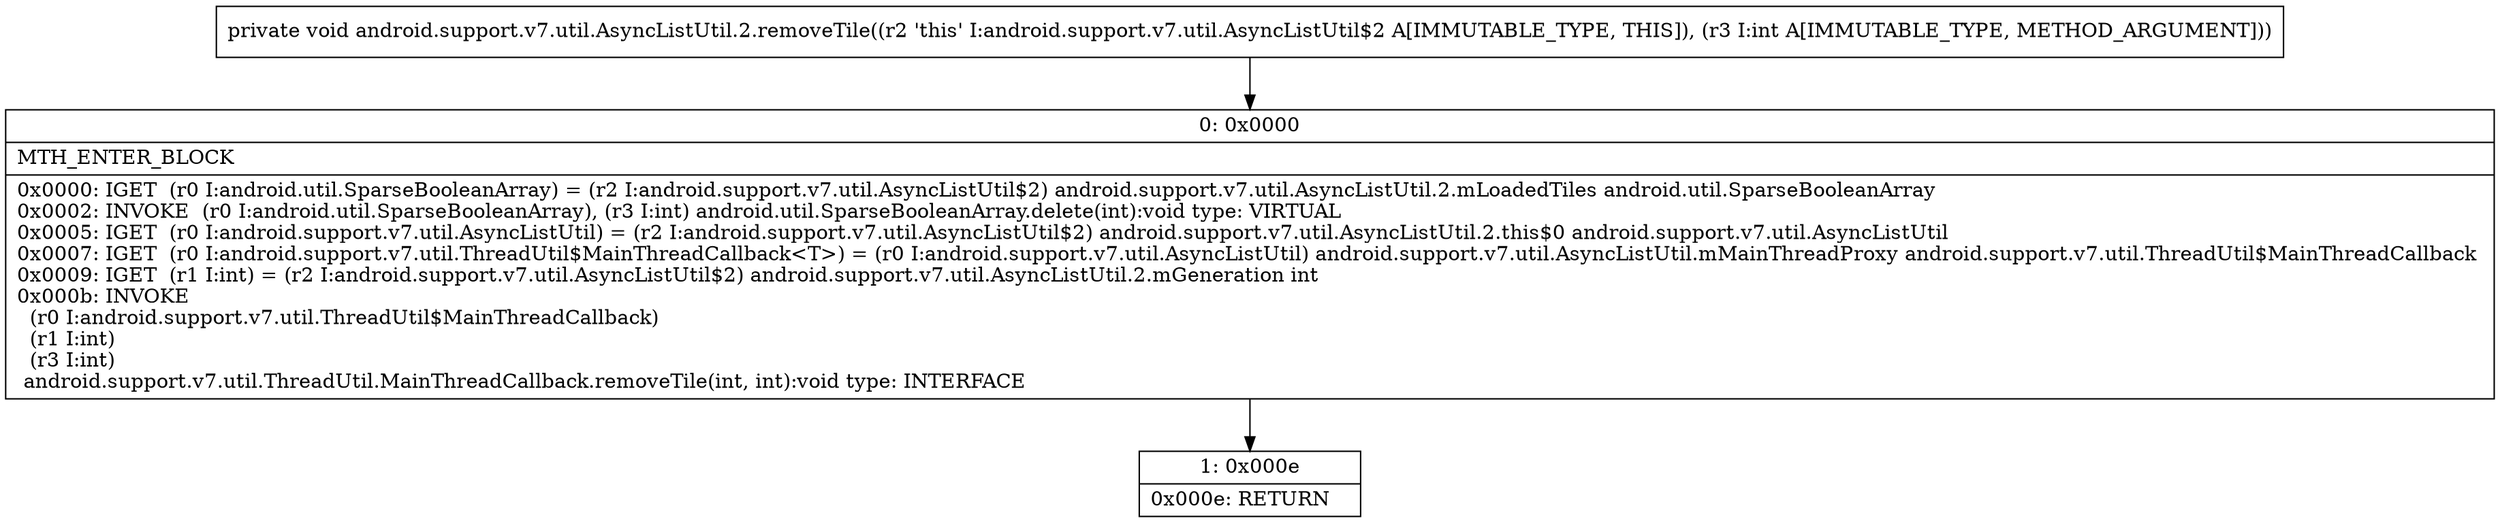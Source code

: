 digraph "CFG forandroid.support.v7.util.AsyncListUtil.2.removeTile(I)V" {
Node_0 [shape=record,label="{0\:\ 0x0000|MTH_ENTER_BLOCK\l|0x0000: IGET  (r0 I:android.util.SparseBooleanArray) = (r2 I:android.support.v7.util.AsyncListUtil$2) android.support.v7.util.AsyncListUtil.2.mLoadedTiles android.util.SparseBooleanArray \l0x0002: INVOKE  (r0 I:android.util.SparseBooleanArray), (r3 I:int) android.util.SparseBooleanArray.delete(int):void type: VIRTUAL \l0x0005: IGET  (r0 I:android.support.v7.util.AsyncListUtil) = (r2 I:android.support.v7.util.AsyncListUtil$2) android.support.v7.util.AsyncListUtil.2.this$0 android.support.v7.util.AsyncListUtil \l0x0007: IGET  (r0 I:android.support.v7.util.ThreadUtil$MainThreadCallback\<T\>) = (r0 I:android.support.v7.util.AsyncListUtil) android.support.v7.util.AsyncListUtil.mMainThreadProxy android.support.v7.util.ThreadUtil$MainThreadCallback \l0x0009: IGET  (r1 I:int) = (r2 I:android.support.v7.util.AsyncListUtil$2) android.support.v7.util.AsyncListUtil.2.mGeneration int \l0x000b: INVOKE  \l  (r0 I:android.support.v7.util.ThreadUtil$MainThreadCallback)\l  (r1 I:int)\l  (r3 I:int)\l android.support.v7.util.ThreadUtil.MainThreadCallback.removeTile(int, int):void type: INTERFACE \l}"];
Node_1 [shape=record,label="{1\:\ 0x000e|0x000e: RETURN   \l}"];
MethodNode[shape=record,label="{private void android.support.v7.util.AsyncListUtil.2.removeTile((r2 'this' I:android.support.v7.util.AsyncListUtil$2 A[IMMUTABLE_TYPE, THIS]), (r3 I:int A[IMMUTABLE_TYPE, METHOD_ARGUMENT])) }"];
MethodNode -> Node_0;
Node_0 -> Node_1;
}

